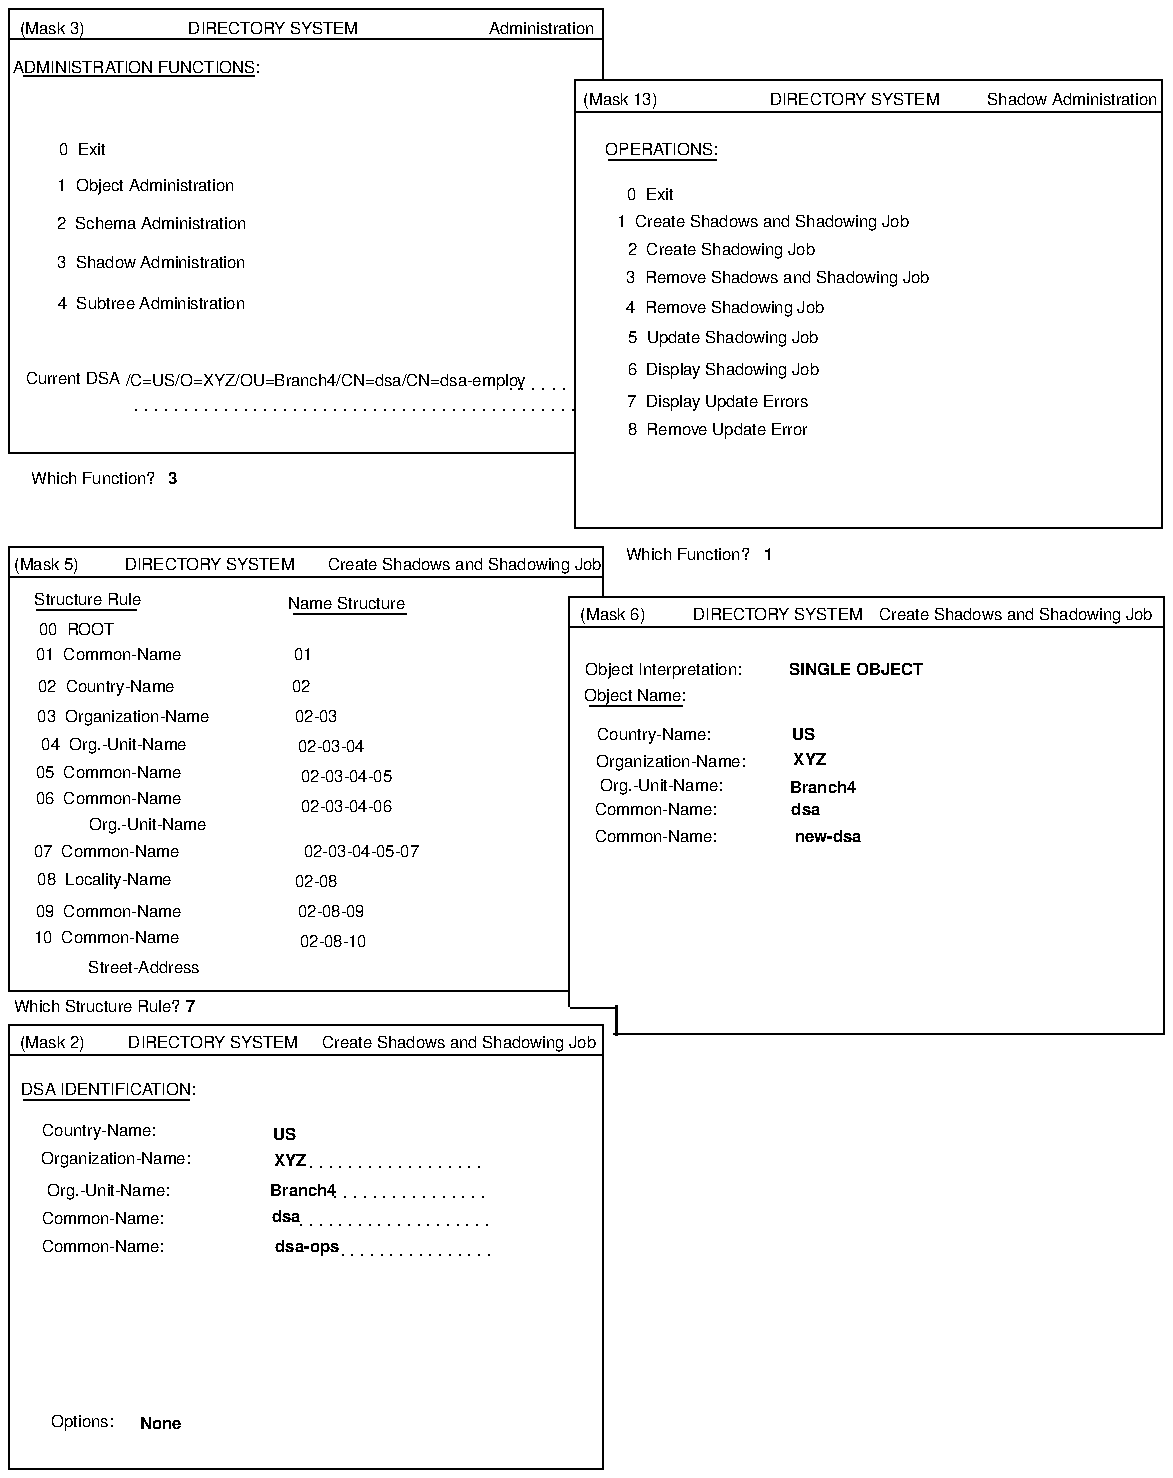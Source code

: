 ...\" @OSF_COPYRIGHT@
...\" COPYRIGHT NOTICE
...\" Copyright (c) 1990, 1991, 1992, 1993, 1994 Open Software Foundation, Inc.
...\" ALL RIGHTS RESERVED (DCE).  See the file named COPYRIGHT.DCE for
...\" the full copyright text.
...\" 
...\" HISTORY
...\" $Log: fig22.createshadows.pic,v $
...\" Revision 1.1.2.1  1994/08/04  21:02:48  hal
...\" 	Create DCE GDS Admin Gd & Ref from GDS parts of Adm Gd & Cmd Ref; fix log
...\" 	[1994/08/04  20:38:35  hal]
...\"
...\" 	Create DCE GDS Admin Gd & Ref from GDS parts of Adm Gd & Cmd Ref; fix log leaders if needed
...\"
...\" 	Creating GDS Admin Gd & Ref from Admin book.extended, Cmd Ref
...\"
...\" Revision 1.1.4.3  1994/06/13  18:00:28  devobj
...\" 	cr10872 - fix copyright
...\" 	[1994/06/13  17:59:16  devobj]
...\" 
...\" Revision 1.1.4.2  1993/08/12  17:21:59  buckler
...\" 	{edit, R1.0.2}
...\" 	Prentice-Hall editorial changes.
...\" 	[1993/08/12  17:07:36  buckler]
...\" 
...\" Revision 1.1.2.4  1993/02/23  00:12:07  rnollman
...\" 	final changes for final draft
...\" 	[1993/02/23  00:11:41  rnollman]
...\" 
...\" Revision 1.1.2.3  1993/02/20  15:59:42  rnollman
...\" 	fixed for final draft
...\" 	[1993/02/20  15:59:20  rnollman]
...\" 
...\" Revision 1.1.2.2  1993/02/15  22:46:54  rnollman
...\" 	new figure
...\" 	[1993/02/15  22:46:25  rnollman]
...\" 
...\" $EndLog$
.PS
scale = 106.667
"\fH\s600  ROOT\s0\fP"  at 36, 448
"\fH\s6Structure Rule\s0\fP"  at 42, 464
line   from 15, 458 \
	to 68, 458 
"\fH\s6Name Structure\s0\fP"  at 180, 462
line   from 152, 456 \
	to 212, 456 
line   from 0, 0 \
	to 317, 0 
line   from 317, 237 \
	to 317, 0 
line   from 0, 221 \
	to 317, 221 
line   from 0, 0 \
	to 296, 0 
"\f(HB\s6SINGLE OBJECT\s0\fP"  at 452, 427
"\f(HB\s6US\s0\fP"  at 424, 392
"\f(HB\s6XYZ\s0\fP"  at 427, 379
"\f(HB\s6Branch4\s0\fP"  at 434, 364
"\f(HB\s6dsa\s0\fP"  at 425, 352
"\f(HB\s6new-dsa\s0\fP"  at 437, 338
"\fH\s6Common-Name:\s0\fP"  at 345, 338
"\fH\s6Common-Name:\s0\fP"  at 345, 352
"\fH\s6Org.-Unit-Name:\s0\fP"  at 348, 365
"\fH\s6DIRECTORY SYSTEM\s0\fP"  at 109, 228
"\fH\s6Create Shadows and Shadowing Job\s0\fP"  at 240, 228
"\fH\s6Country-Name:\s0\fP"  at 344, 392
line   from 323, 232 \
	to 616, 232 
line  dotted from 268, 576 \
	to 302, 576 
"\fH\s6/C=US/O=XYZ/OU=Branch4/CN=dsa/CN=dsa-employ\s0\fP"  at 169, 581
"\f(HB\s63\s0\fP"  at 87, 529
line  dotted from 68, 565 \
	to 301, 565 
"\fH\s6Current DSA\s0\fP"  at 34, 582
"\fH\s61  Object Administration\s0\fP"  at 73, 685
"\fH\s62  Schema Administration\s0\fP"  at 76, 665
"\fH\s63  Shadow Administration\s0\fP"  at 76, 644
"\fH\s64  Subtree Administration\s0\fP"  at 76, 622
"\f(HB\s61\s0\fP"  at 405, 488
line   from 0, 492 \
	to 0, 255 
"\fH\s6(Mask 5)\s0\fP"  at 20, 483
"\fH\s6DIRECTORY SYSTEM\s0\fP"  at 107, 483
"\fH\s6Which Function?\s0\fP"  at 362, 488
"\fH\s66  Display Shadowing Job\s0\fP"  at 381, 587
"\fH\s65  Update Shadowing Job\s0\fP"  at 381, 604
"\fH\s64  Remove Shadowing Job\s0\fP"  at 382, 620
"\fH\s63  Remove Shadows and Shadowing Job\s0\fP"  at 410, 636
"\fH\s62  Create Shadowing Job\s0\fP"  at 380, 651
"\fH\s61  Create Shadows and Shadowing Job\s0\fP"  at 402, 666
"\fH\s60  Exit\s0\fP"  at 342, 680
line   from 320, 698 \
	to 377, 698 
"\fH\s6OPERATIONS:\s0\fP"  at 348, 704
line   from 0, 542 \
	to 302, 542 
line   from 317, 779 \
	to 317, 741 
"\fH\s6Shadow Administration\s0\fP"  at 567, 731
"\fH\s6(Mask 13)\s0\fP"  at 326, 731
"\fH\s6DIRECTORY SYSTEM\s0\fP"  at 451, 731
line   from 302, 724 \
	to 615, 724 
box  wid 313 ht 239 at 458.5, 621.5
line   from 1, 492 \
	to 317, 492 
line   from 0, 476 \
	to 317, 476 
line   from 0, 476 \
	to 317, 476 
line   from 1, 492 \
	to 317, 492 
"\fH\s6Which Function?\s0\fP"  at 45, 529
"\fH\s60  Exit\s0\fP"  at 39, 704
"\fH\s6\s0\fP"  at 275, 600
line   from 0, 779 \
	to 0, 542 
line   from 0, 763 \
	to 317, 763 
"\fH\s6DIRECTORY SYSTEM\s0\fP"  at 141, 769
line   from 1, 779 \
	to 317, 779 
"\fH\s6Administration\s0\fP"  at 284, 769
line   from 8, 743 \
	to 131, 743 
"\fH\s6ADMINISTRATION FUNCTIONS:\s0\fP"  at 68, 748
"\fH\s6(Mask 3)\s0\fP"  at 23, 769
line   from 616, 465 \
	to 616, 233 
line   from 300, 246 \
	to 324, 246 
line   from 299, 465 \
	to 299, 247 
line   from 0, 255 \
	to 261, 255 
line   from 0, 492 \
	to 0, 255 
.ps 20
line   from 324, 247 \
	to 324, 232 
.ps 10
line   from 0, 255 \
	to 299, 255 
line   from 317, 492 \
	to 317, 465 
"\fH\s6Object Name:\s0\fP"  at 334, 413
"\fH\s6Object Name:\s0\fP"  at 334, 413
line   from 317, 492 \
	to 317, 470 
line   from 0, 221 \
	to 259, 221 
line   from 1, 237 \
	to 259, 237 
line   from 0, 237 \
	to 0, 0 
line   from 0, 237 \
	to 0, 0 
line   from 1, 237 \
	to 317, 237 
line   from 0, 221 \
	to 317, 221 
line   from 0, 237 \
	to 0, 0 
line   from 0, 221 \
	to 317, 221 
line   from 1, 237 \
	to 317, 237 
line   from 1, 237 \
	to 317, 237 
"\fH\s6Which Structure Rule?\s0\fP"  at 47, 247
"\f(HB\s67\s0\fP"  at 97, 247
"\fH\s6Object Interpretation:\s0\fP"  at 349, 427
line   from 310, 407 \
	to 359, 407 
"\fH\s6(Mask 2)\s0\fP"  at 23, 228
line   from 0, 237 \
	to 0, 0 
"\fH\s6DSA IDENTIFICATION:\s0\fP"  at 53, 203
line   from 8, 197 \
	to 96, 197 
"\fH\s6Country-Name:\s0\fP"  at 48, 181
"\fH\s6Organization-Name:\s0\fP"  at 57, 166
"\fH\s6Common-Name:\s0\fP"  at 50, 134
"\fH\s6Common-Name:\s0\fP"  at 50, 119
"\fH\s6Options:\s0\fP"  at 39, 26
"\f(HB\s6None\s0\fP"  at 81, 25
"\f(HB\s6US\s0\fP"  at 147, 179
"\f(HB\s6XYZ\s0\fP"  at 150, 165
"\f(HB\s6Branch4\s0\fP"  at 157, 149
"\f(HB\s6dsa\s0\fP"  at 148, 135
"\f(HB\s6dsa-ops\s0\fP"  at 159, 119
line  dotted from 161, 161 \
	to 251, 161 
line  dotted from 174, 145 \
	to 253, 145 
line  dotted from 156, 130 \
	to 255, 130 
line  dotted from 178, 114 \
	to 256, 114 
"\fH\s6Create Shadows and Shadowing Job\s0\fP"  at 243, 483
"\fH\s67  Display Update Errors\s0\fP"  at 378, 570
"\fH\s68  Remove Update Error\s0\fP"  at 378, 555
"\fH\s6Org.-Unit-Name:\s0\fP"  at 53, 149
"\fH\s610  Common-Name\s0\fP"  at 52, 284
"\fH\s609  Common-Name\s0\fP"  at 53, 298
"\fH\s606  Common-Name\s0\fP"  at 53, 358
"\fH\s603  Organization-Name\s0\fP"  at 61, 402
"\fH\s601  Common-Name\s0\fP"  at 53, 435
"\fH\s602  Country-Name\s0\fP"  at 52, 418
"\fH\s604  Org.-Unit-Name\s0\fP"  at 56, 387
"\fH\s607  Common-Name\s0\fP"  at 52, 330
"\fH\s608  Locality-Name\s0\fP"  at 51, 315
"\fH\s6Street-Address\s0\fP"  at 72, 268
"\fH\s605  Common-Name\s0\fP"  at 53, 372
"\fH\s6Org.-Unit-Name\s0\fP"  at 74, 344
"\fH\s601\s0\fP"  at 157, 435
"\fH\s602\s0\fP"  at 156, 418
"\fH\s602-03\s0\fP"  at 164, 402
"\fH\s602-03-04\s0\fP"  at 172, 386
"\fH\s602-03-04-05\s0\fP"  at 180, 370
"\fH\s602-03-04-06\s0\fP"  at 180, 354
"\fH\s602-03-04-05-07\s0\fP"  at 188, 330
"\fH\s602-08\s0\fP"  at 164, 314
"\fH\s602-08-09\s0\fP"  at 172, 298
"\fH\s602-08-10\s0\fP"  at 173, 282
"\fH\s6Create Shadows and Shadowing Job\s0\fP"  at 537, 456
"\fH\s6(Mask 6)\s0\fP"  at 322, 456
line   from 300, 465 \
	to 616, 465 
line   from 616, 465 \
	to 616, 443 
line   from 299, 449 \
	to 616, 449 
line   from 299, 449 \
	to 616, 449 
line   from 300, 465 \
	to 616, 465 
"\fH\s6DIRECTORY SYSTEM\s0\fP"  at 410, 456
"\fH\s6Organization-Name:\s0\fP"  at 353, 378
.PE

